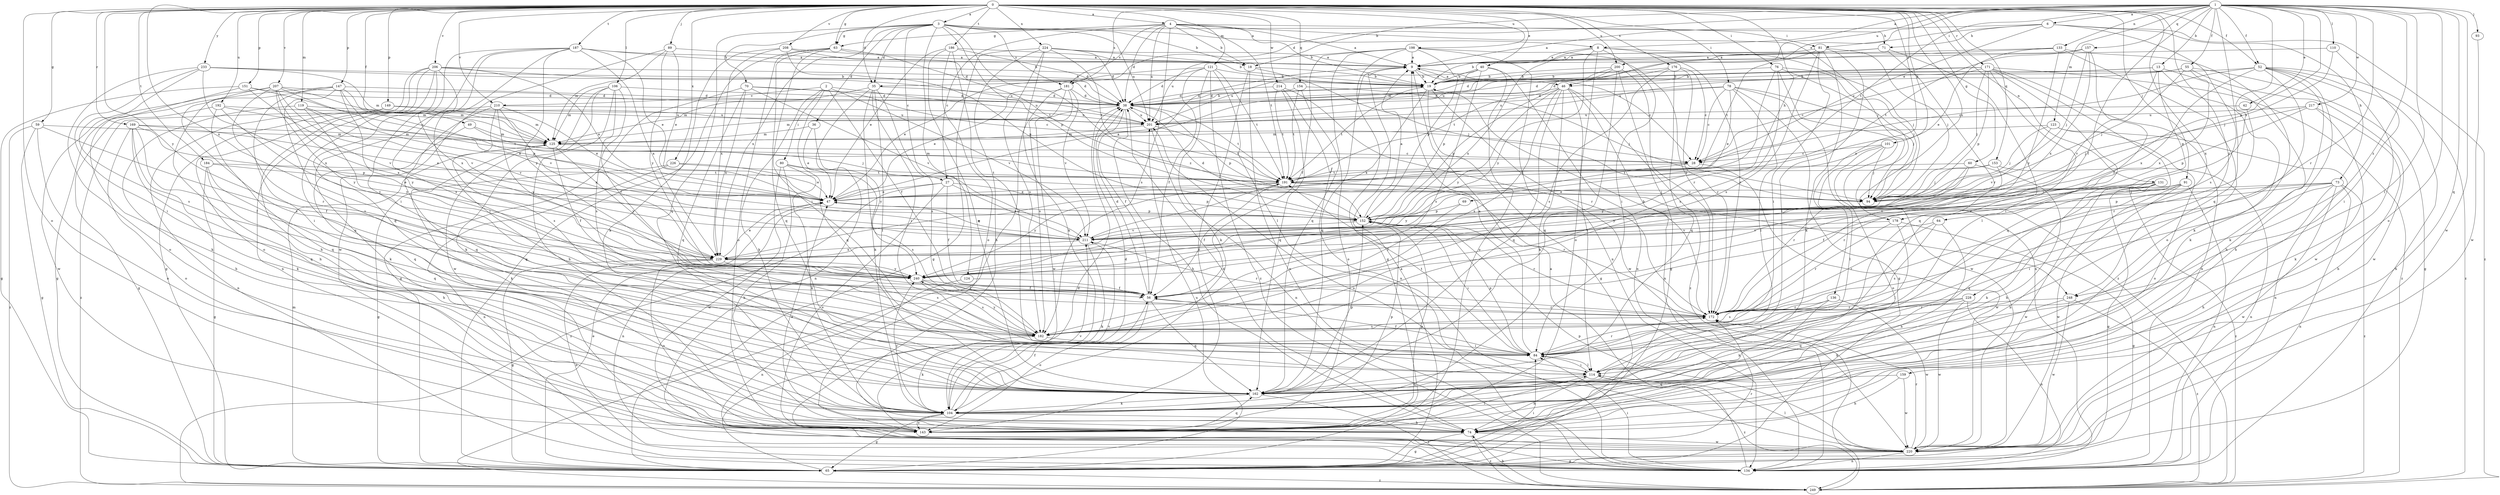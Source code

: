 strict digraph  {
0;
1;
2;
3;
4;
6;
8;
9;
13;
18;
19;
27;
28;
35;
36;
38;
40;
42;
46;
47;
49;
52;
55;
56;
59;
60;
63;
64;
65;
69;
70;
71;
73;
74;
76;
78;
80;
81;
84;
89;
91;
93;
94;
101;
104;
106;
110;
114;
119;
121;
123;
124;
125;
131;
133;
134;
136;
143;
147;
149;
151;
152;
153;
154;
157;
159;
162;
169;
171;
172;
176;
178;
181;
182;
184;
186;
187;
191;
192;
198;
200;
201;
206;
207;
208;
210;
211;
214;
217;
220;
224;
226;
228;
229;
233;
240;
248;
249;
0 -> 3  [label=a];
0 -> 4  [label=a];
0 -> 35  [label=d];
0 -> 40  [label=e];
0 -> 49  [label=f];
0 -> 52  [label=f];
0 -> 59  [label=g];
0 -> 60  [label=g];
0 -> 63  [label=g];
0 -> 69  [label=h];
0 -> 76  [label=i];
0 -> 78  [label=i];
0 -> 89  [label=j];
0 -> 91  [label=j];
0 -> 101  [label=k];
0 -> 106  [label=l];
0 -> 119  [label=m];
0 -> 121  [label=m];
0 -> 131  [label=n];
0 -> 136  [label=o];
0 -> 143  [label=o];
0 -> 147  [label=p];
0 -> 149  [label=p];
0 -> 151  [label=p];
0 -> 153  [label=q];
0 -> 154  [label=q];
0 -> 169  [label=r];
0 -> 171  [label=r];
0 -> 176  [label=s];
0 -> 178  [label=s];
0 -> 184  [label=t];
0 -> 186  [label=t];
0 -> 187  [label=t];
0 -> 192  [label=u];
0 -> 198  [label=u];
0 -> 200  [label=u];
0 -> 206  [label=v];
0 -> 207  [label=v];
0 -> 208  [label=v];
0 -> 210  [label=v];
0 -> 214  [label=w];
0 -> 224  [label=x];
0 -> 226  [label=x];
0 -> 228  [label=x];
0 -> 229  [label=x];
0 -> 233  [label=y];
0 -> 240  [label=y];
0 -> 248  [label=z];
1 -> 6  [label=a];
1 -> 8  [label=a];
1 -> 13  [label=b];
1 -> 18  [label=b];
1 -> 35  [label=d];
1 -> 42  [label=e];
1 -> 46  [label=e];
1 -> 52  [label=f];
1 -> 55  [label=f];
1 -> 56  [label=f];
1 -> 93  [label=j];
1 -> 110  [label=l];
1 -> 114  [label=l];
1 -> 123  [label=m];
1 -> 133  [label=n];
1 -> 143  [label=o];
1 -> 152  [label=p];
1 -> 157  [label=q];
1 -> 159  [label=q];
1 -> 162  [label=q];
1 -> 172  [label=r];
1 -> 178  [label=s];
1 -> 181  [label=s];
1 -> 191  [label=t];
1 -> 200  [label=u];
1 -> 217  [label=w];
1 -> 220  [label=w];
1 -> 248  [label=z];
2 -> 56  [label=f];
2 -> 80  [label=i];
2 -> 104  [label=k];
2 -> 162  [label=q];
2 -> 201  [label=u];
2 -> 210  [label=v];
2 -> 211  [label=v];
3 -> 8  [label=a];
3 -> 18  [label=b];
3 -> 27  [label=c];
3 -> 35  [label=d];
3 -> 36  [label=d];
3 -> 63  [label=g];
3 -> 70  [label=h];
3 -> 81  [label=i];
3 -> 124  [label=m];
3 -> 152  [label=p];
3 -> 162  [label=q];
3 -> 181  [label=s];
3 -> 201  [label=u];
3 -> 229  [label=x];
3 -> 248  [label=z];
4 -> 9  [label=a];
4 -> 18  [label=b];
4 -> 19  [label=b];
4 -> 27  [label=c];
4 -> 38  [label=d];
4 -> 63  [label=g];
4 -> 71  [label=h];
4 -> 94  [label=j];
4 -> 181  [label=s];
4 -> 182  [label=s];
4 -> 191  [label=t];
4 -> 201  [label=u];
6 -> 9  [label=a];
6 -> 28  [label=c];
6 -> 71  [label=h];
6 -> 73  [label=h];
6 -> 81  [label=i];
6 -> 182  [label=s];
6 -> 249  [label=z];
8 -> 9  [label=a];
8 -> 84  [label=i];
8 -> 94  [label=j];
8 -> 143  [label=o];
8 -> 172  [label=r];
8 -> 229  [label=x];
8 -> 240  [label=y];
9 -> 19  [label=b];
9 -> 28  [label=c];
9 -> 46  [label=e];
9 -> 162  [label=q];
13 -> 38  [label=d];
13 -> 46  [label=e];
13 -> 64  [label=g];
13 -> 74  [label=h];
13 -> 104  [label=k];
13 -> 211  [label=v];
18 -> 19  [label=b];
18 -> 94  [label=j];
18 -> 134  [label=n];
18 -> 143  [label=o];
19 -> 38  [label=d];
19 -> 65  [label=g];
19 -> 191  [label=t];
19 -> 220  [label=w];
19 -> 229  [label=x];
27 -> 47  [label=e];
27 -> 56  [label=f];
27 -> 143  [label=o];
27 -> 152  [label=p];
27 -> 211  [label=v];
27 -> 249  [label=z];
28 -> 191  [label=t];
28 -> 220  [label=w];
28 -> 240  [label=y];
35 -> 38  [label=d];
35 -> 84  [label=i];
35 -> 104  [label=k];
35 -> 114  [label=l];
35 -> 125  [label=m];
35 -> 134  [label=n];
35 -> 182  [label=s];
36 -> 47  [label=e];
36 -> 125  [label=m];
36 -> 240  [label=y];
38 -> 19  [label=b];
38 -> 56  [label=f];
38 -> 74  [label=h];
38 -> 125  [label=m];
38 -> 152  [label=p];
38 -> 191  [label=t];
38 -> 201  [label=u];
40 -> 19  [label=b];
40 -> 134  [label=n];
40 -> 143  [label=o];
40 -> 152  [label=p];
40 -> 182  [label=s];
40 -> 201  [label=u];
42 -> 172  [label=r];
42 -> 201  [label=u];
46 -> 9  [label=a];
46 -> 38  [label=d];
46 -> 104  [label=k];
46 -> 114  [label=l];
46 -> 134  [label=n];
46 -> 152  [label=p];
46 -> 162  [label=q];
46 -> 182  [label=s];
46 -> 240  [label=y];
46 -> 249  [label=z];
47 -> 9  [label=a];
47 -> 134  [label=n];
47 -> 152  [label=p];
49 -> 94  [label=j];
49 -> 125  [label=m];
49 -> 162  [label=q];
52 -> 19  [label=b];
52 -> 28  [label=c];
52 -> 74  [label=h];
52 -> 84  [label=i];
52 -> 104  [label=k];
52 -> 134  [label=n];
52 -> 220  [label=w];
52 -> 229  [label=x];
52 -> 249  [label=z];
55 -> 19  [label=b];
55 -> 65  [label=g];
55 -> 94  [label=j];
55 -> 201  [label=u];
55 -> 220  [label=w];
55 -> 229  [label=x];
56 -> 38  [label=d];
56 -> 143  [label=o];
56 -> 162  [label=q];
56 -> 172  [label=r];
59 -> 56  [label=f];
59 -> 65  [label=g];
59 -> 125  [label=m];
59 -> 143  [label=o];
59 -> 249  [label=z];
60 -> 74  [label=h];
60 -> 172  [label=r];
60 -> 191  [label=t];
60 -> 240  [label=y];
63 -> 9  [label=a];
63 -> 65  [label=g];
63 -> 84  [label=i];
63 -> 143  [label=o];
63 -> 162  [label=q];
63 -> 191  [label=t];
64 -> 74  [label=h];
64 -> 172  [label=r];
64 -> 182  [label=s];
64 -> 211  [label=v];
65 -> 9  [label=a];
65 -> 38  [label=d];
65 -> 47  [label=e];
65 -> 84  [label=i];
65 -> 125  [label=m];
65 -> 172  [label=r];
65 -> 201  [label=u];
65 -> 249  [label=z];
69 -> 56  [label=f];
69 -> 152  [label=p];
70 -> 28  [label=c];
70 -> 38  [label=d];
70 -> 65  [label=g];
70 -> 162  [label=q];
70 -> 211  [label=v];
70 -> 229  [label=x];
71 -> 9  [label=a];
71 -> 19  [label=b];
71 -> 162  [label=q];
71 -> 172  [label=r];
73 -> 56  [label=f];
73 -> 74  [label=h];
73 -> 84  [label=i];
73 -> 94  [label=j];
73 -> 134  [label=n];
73 -> 152  [label=p];
73 -> 220  [label=w];
73 -> 249  [label=z];
74 -> 38  [label=d];
74 -> 47  [label=e];
74 -> 65  [label=g];
74 -> 220  [label=w];
74 -> 249  [label=z];
76 -> 19  [label=b];
76 -> 94  [label=j];
76 -> 134  [label=n];
76 -> 182  [label=s];
76 -> 240  [label=y];
76 -> 249  [label=z];
78 -> 28  [label=c];
78 -> 38  [label=d];
78 -> 47  [label=e];
78 -> 65  [label=g];
78 -> 94  [label=j];
78 -> 114  [label=l];
78 -> 201  [label=u];
78 -> 220  [label=w];
80 -> 74  [label=h];
80 -> 104  [label=k];
80 -> 182  [label=s];
80 -> 191  [label=t];
80 -> 220  [label=w];
81 -> 9  [label=a];
81 -> 84  [label=i];
81 -> 94  [label=j];
81 -> 104  [label=k];
81 -> 114  [label=l];
81 -> 182  [label=s];
81 -> 191  [label=t];
84 -> 9  [label=a];
84 -> 56  [label=f];
84 -> 114  [label=l];
84 -> 152  [label=p];
84 -> 172  [label=r];
84 -> 191  [label=t];
89 -> 9  [label=a];
89 -> 47  [label=e];
89 -> 125  [label=m];
89 -> 220  [label=w];
89 -> 240  [label=y];
91 -> 47  [label=e];
91 -> 74  [label=h];
91 -> 134  [label=n];
91 -> 162  [label=q];
91 -> 211  [label=v];
91 -> 220  [label=w];
93 -> 220  [label=w];
101 -> 28  [label=c];
101 -> 94  [label=j];
101 -> 114  [label=l];
101 -> 143  [label=o];
101 -> 240  [label=y];
104 -> 38  [label=d];
104 -> 56  [label=f];
104 -> 65  [label=g];
104 -> 74  [label=h];
104 -> 143  [label=o];
104 -> 152  [label=p];
104 -> 211  [label=v];
104 -> 240  [label=y];
106 -> 38  [label=d];
106 -> 56  [label=f];
106 -> 74  [label=h];
106 -> 104  [label=k];
106 -> 125  [label=m];
106 -> 182  [label=s];
106 -> 220  [label=w];
110 -> 9  [label=a];
110 -> 84  [label=i];
110 -> 94  [label=j];
114 -> 74  [label=h];
114 -> 84  [label=i];
114 -> 162  [label=q];
114 -> 249  [label=z];
119 -> 47  [label=e];
119 -> 74  [label=h];
119 -> 201  [label=u];
119 -> 211  [label=v];
119 -> 240  [label=y];
121 -> 19  [label=b];
121 -> 38  [label=d];
121 -> 47  [label=e];
121 -> 56  [label=f];
121 -> 104  [label=k];
121 -> 114  [label=l];
121 -> 191  [label=t];
121 -> 249  [label=z];
123 -> 94  [label=j];
123 -> 125  [label=m];
123 -> 134  [label=n];
123 -> 143  [label=o];
123 -> 211  [label=v];
124 -> 56  [label=f];
124 -> 134  [label=n];
125 -> 28  [label=c];
125 -> 56  [label=f];
125 -> 104  [label=k];
125 -> 240  [label=y];
131 -> 65  [label=g];
131 -> 94  [label=j];
131 -> 104  [label=k];
131 -> 211  [label=v];
131 -> 220  [label=w];
131 -> 249  [label=z];
133 -> 9  [label=a];
133 -> 47  [label=e];
133 -> 104  [label=k];
133 -> 125  [label=m];
133 -> 143  [label=o];
133 -> 240  [label=y];
134 -> 9  [label=a];
134 -> 84  [label=i];
136 -> 104  [label=k];
136 -> 172  [label=r];
136 -> 182  [label=s];
136 -> 220  [label=w];
143 -> 114  [label=l];
143 -> 152  [label=p];
143 -> 162  [label=q];
143 -> 211  [label=v];
147 -> 38  [label=d];
147 -> 65  [label=g];
147 -> 74  [label=h];
147 -> 84  [label=i];
147 -> 152  [label=p];
147 -> 182  [label=s];
147 -> 211  [label=v];
147 -> 240  [label=y];
149 -> 125  [label=m];
149 -> 134  [label=n];
149 -> 201  [label=u];
149 -> 249  [label=z];
151 -> 38  [label=d];
151 -> 65  [label=g];
151 -> 104  [label=k];
151 -> 125  [label=m];
151 -> 211  [label=v];
152 -> 9  [label=a];
152 -> 38  [label=d];
152 -> 84  [label=i];
152 -> 172  [label=r];
152 -> 211  [label=v];
153 -> 94  [label=j];
153 -> 134  [label=n];
153 -> 172  [label=r];
153 -> 191  [label=t];
154 -> 38  [label=d];
154 -> 94  [label=j];
154 -> 143  [label=o];
154 -> 191  [label=t];
157 -> 9  [label=a];
157 -> 56  [label=f];
157 -> 94  [label=j];
157 -> 191  [label=t];
157 -> 229  [label=x];
159 -> 74  [label=h];
159 -> 162  [label=q];
159 -> 220  [label=w];
162 -> 104  [label=k];
162 -> 152  [label=p];
162 -> 249  [label=z];
169 -> 47  [label=e];
169 -> 56  [label=f];
169 -> 104  [label=k];
169 -> 125  [label=m];
169 -> 143  [label=o];
169 -> 152  [label=p];
169 -> 162  [label=q];
171 -> 19  [label=b];
171 -> 28  [label=c];
171 -> 38  [label=d];
171 -> 84  [label=i];
171 -> 94  [label=j];
171 -> 114  [label=l];
171 -> 134  [label=n];
171 -> 152  [label=p];
171 -> 162  [label=q];
171 -> 249  [label=z];
172 -> 19  [label=b];
172 -> 182  [label=s];
176 -> 19  [label=b];
176 -> 28  [label=c];
176 -> 162  [label=q];
176 -> 172  [label=r];
176 -> 182  [label=s];
176 -> 201  [label=u];
178 -> 65  [label=g];
178 -> 114  [label=l];
178 -> 172  [label=r];
178 -> 211  [label=v];
181 -> 38  [label=d];
181 -> 47  [label=e];
181 -> 182  [label=s];
181 -> 211  [label=v];
181 -> 220  [label=w];
181 -> 249  [label=z];
182 -> 84  [label=i];
182 -> 104  [label=k];
182 -> 240  [label=y];
184 -> 47  [label=e];
184 -> 65  [label=g];
184 -> 74  [label=h];
184 -> 162  [label=q];
184 -> 191  [label=t];
186 -> 9  [label=a];
186 -> 38  [label=d];
186 -> 47  [label=e];
186 -> 114  [label=l];
186 -> 143  [label=o];
186 -> 162  [label=q];
187 -> 9  [label=a];
187 -> 19  [label=b];
187 -> 47  [label=e];
187 -> 84  [label=i];
187 -> 114  [label=l];
187 -> 162  [label=q];
187 -> 182  [label=s];
187 -> 229  [label=x];
187 -> 240  [label=y];
191 -> 47  [label=e];
191 -> 56  [label=f];
191 -> 94  [label=j];
191 -> 172  [label=r];
191 -> 240  [label=y];
192 -> 65  [label=g];
192 -> 162  [label=q];
192 -> 191  [label=t];
192 -> 201  [label=u];
192 -> 240  [label=y];
198 -> 9  [label=a];
198 -> 56  [label=f];
198 -> 65  [label=g];
198 -> 134  [label=n];
198 -> 152  [label=p];
198 -> 162  [label=q];
198 -> 172  [label=r];
198 -> 201  [label=u];
200 -> 19  [label=b];
200 -> 38  [label=d];
200 -> 65  [label=g];
200 -> 162  [label=q];
200 -> 172  [label=r];
200 -> 191  [label=t];
201 -> 125  [label=m];
201 -> 134  [label=n];
201 -> 191  [label=t];
206 -> 19  [label=b];
206 -> 47  [label=e];
206 -> 65  [label=g];
206 -> 74  [label=h];
206 -> 134  [label=n];
206 -> 143  [label=o];
206 -> 162  [label=q];
206 -> 201  [label=u];
206 -> 229  [label=x];
207 -> 28  [label=c];
207 -> 38  [label=d];
207 -> 125  [label=m];
207 -> 172  [label=r];
207 -> 182  [label=s];
207 -> 211  [label=v];
207 -> 220  [label=w];
207 -> 229  [label=x];
207 -> 240  [label=y];
208 -> 9  [label=a];
208 -> 38  [label=d];
208 -> 104  [label=k];
208 -> 152  [label=p];
208 -> 229  [label=x];
210 -> 47  [label=e];
210 -> 104  [label=k];
210 -> 162  [label=q];
210 -> 182  [label=s];
210 -> 201  [label=u];
210 -> 229  [label=x];
210 -> 240  [label=y];
211 -> 47  [label=e];
211 -> 104  [label=k];
211 -> 172  [label=r];
211 -> 191  [label=t];
211 -> 229  [label=x];
214 -> 38  [label=d];
214 -> 134  [label=n];
214 -> 162  [label=q];
214 -> 172  [label=r];
214 -> 191  [label=t];
217 -> 74  [label=h];
217 -> 94  [label=j];
217 -> 104  [label=k];
217 -> 152  [label=p];
217 -> 201  [label=u];
220 -> 65  [label=g];
220 -> 114  [label=l];
220 -> 134  [label=n];
220 -> 152  [label=p];
220 -> 172  [label=r];
220 -> 201  [label=u];
224 -> 9  [label=a];
224 -> 19  [label=b];
224 -> 38  [label=d];
224 -> 65  [label=g];
224 -> 74  [label=h];
224 -> 104  [label=k];
224 -> 182  [label=s];
224 -> 191  [label=t];
226 -> 47  [label=e];
226 -> 65  [label=g];
226 -> 134  [label=n];
226 -> 191  [label=t];
228 -> 84  [label=i];
228 -> 134  [label=n];
228 -> 162  [label=q];
228 -> 172  [label=r];
228 -> 220  [label=w];
229 -> 47  [label=e];
229 -> 65  [label=g];
229 -> 134  [label=n];
229 -> 143  [label=o];
229 -> 182  [label=s];
229 -> 240  [label=y];
233 -> 19  [label=b];
233 -> 38  [label=d];
233 -> 84  [label=i];
233 -> 125  [label=m];
233 -> 143  [label=o];
233 -> 182  [label=s];
233 -> 229  [label=x];
240 -> 56  [label=f];
240 -> 172  [label=r];
240 -> 182  [label=s];
248 -> 104  [label=k];
248 -> 172  [label=r];
248 -> 220  [label=w];
248 -> 249  [label=z];
249 -> 74  [label=h];
}

